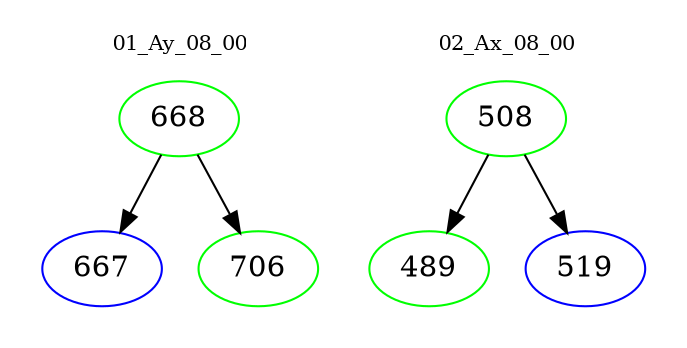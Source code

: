 digraph{
subgraph cluster_0 {
color = white
label = "01_Ay_08_00";
fontsize=10;
T0_668 [label="668", color="green"]
T0_668 -> T0_667 [color="black"]
T0_667 [label="667", color="blue"]
T0_668 -> T0_706 [color="black"]
T0_706 [label="706", color="green"]
}
subgraph cluster_1 {
color = white
label = "02_Ax_08_00";
fontsize=10;
T1_508 [label="508", color="green"]
T1_508 -> T1_489 [color="black"]
T1_489 [label="489", color="green"]
T1_508 -> T1_519 [color="black"]
T1_519 [label="519", color="blue"]
}
}
